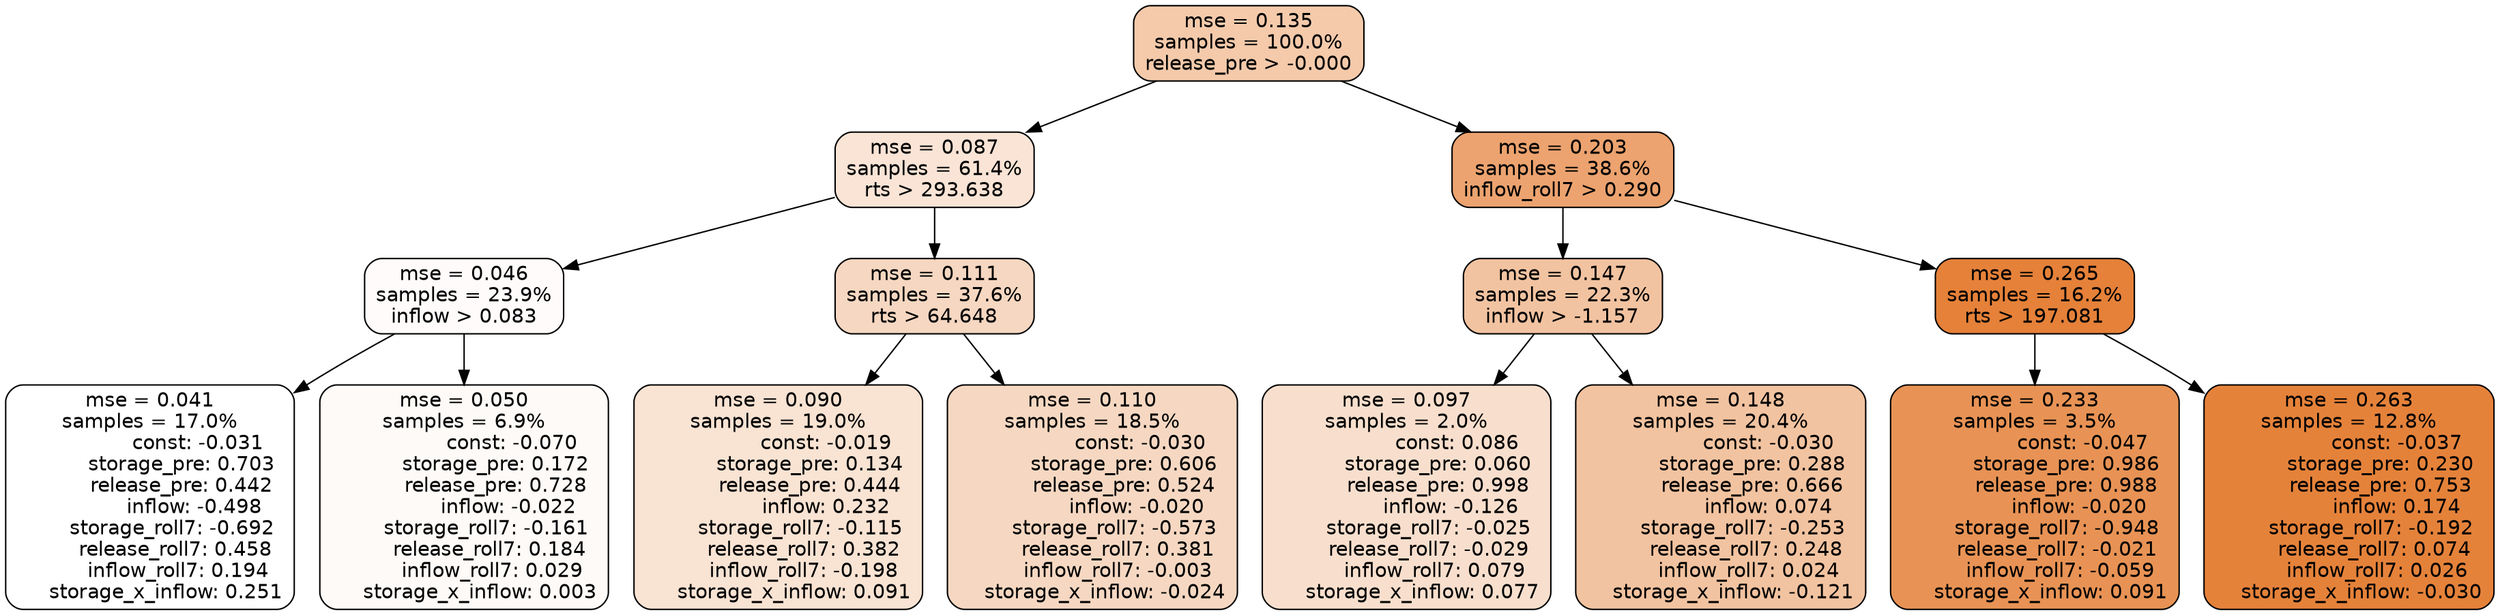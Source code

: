 digraph tree {
node [shape=rectangle, style="filled, rounded", color="black", fontname=helvetica] ;
edge [fontname=helvetica] ;
	"0" [label="mse = 0.135
samples = 100.0%
release_pre > -0.000", fillcolor="#f4caab"]
	"1" [label="mse = 0.087
samples = 61.4%
rts > 293.638", fillcolor="#f9e4d6"]
	"8" [label="mse = 0.203
samples = 38.6%
inflow_roll7 > 0.290", fillcolor="#eca36f"]
	"5" [label="mse = 0.046
samples = 23.9%
inflow > 0.083", fillcolor="#fefbfa"]
	"2" [label="mse = 0.111
samples = 37.6%
rts > 64.648", fillcolor="#f6d7c1"]
	"9" [label="mse = 0.147
samples = 22.3%
inflow > -1.157", fillcolor="#f2c3a1"]
	"12" [label="mse = 0.265
samples = 16.2%
rts > 197.081", fillcolor="#e58139"]
	"6" [label="mse = 0.041
samples = 17.0%
               const: -0.031
          storage_pre: 0.703
          release_pre: 0.442
              inflow: -0.498
       storage_roll7: -0.692
        release_roll7: 0.458
         inflow_roll7: 0.194
     storage_x_inflow: 0.251", fillcolor="#ffffff"]
	"7" [label="mse = 0.050
samples = 6.9%
               const: -0.070
          storage_pre: 0.172
          release_pre: 0.728
              inflow: -0.022
       storage_roll7: -0.161
        release_roll7: 0.184
         inflow_roll7: 0.029
     storage_x_inflow: 0.003", fillcolor="#fdfaf7"]
	"3" [label="mse = 0.090
samples = 19.0%
               const: -0.019
          storage_pre: 0.134
          release_pre: 0.444
               inflow: 0.232
       storage_roll7: -0.115
        release_roll7: 0.382
        inflow_roll7: -0.198
     storage_x_inflow: 0.091", fillcolor="#f9e3d3"]
	"4" [label="mse = 0.110
samples = 18.5%
               const: -0.030
          storage_pre: 0.606
          release_pre: 0.524
              inflow: -0.020
       storage_roll7: -0.573
        release_roll7: 0.381
        inflow_roll7: -0.003
    storage_x_inflow: -0.024", fillcolor="#f6d8c2"]
	"10" [label="mse = 0.097
samples = 2.0%
                const: 0.086
          storage_pre: 0.060
          release_pre: 0.998
              inflow: -0.126
       storage_roll7: -0.025
       release_roll7: -0.029
         inflow_roll7: 0.079
     storage_x_inflow: 0.077", fillcolor="#f8dfcd"]
	"11" [label="mse = 0.148
samples = 20.4%
               const: -0.030
          storage_pre: 0.288
          release_pre: 0.666
               inflow: 0.074
       storage_roll7: -0.253
        release_roll7: 0.248
         inflow_roll7: 0.024
    storage_x_inflow: -0.121", fillcolor="#f2c3a0"]
	"14" [label="mse = 0.233
samples = 3.5%
               const: -0.047
          storage_pre: 0.986
          release_pre: 0.988
              inflow: -0.020
       storage_roll7: -0.948
       release_roll7: -0.021
        inflow_roll7: -0.059
     storage_x_inflow: 0.091", fillcolor="#e89355"]
	"13" [label="mse = 0.263
samples = 12.8%
               const: -0.037
          storage_pre: 0.230
          release_pre: 0.753
               inflow: 0.174
       storage_roll7: -0.192
        release_roll7: 0.074
         inflow_roll7: 0.026
    storage_x_inflow: -0.030", fillcolor="#e5823a"]

	"0" -> "1"
	"0" -> "8"
	"1" -> "2"
	"1" -> "5"
	"8" -> "9"
	"8" -> "12"
	"5" -> "6"
	"5" -> "7"
	"2" -> "3"
	"2" -> "4"
	"9" -> "10"
	"9" -> "11"
	"12" -> "13"
	"12" -> "14"
}